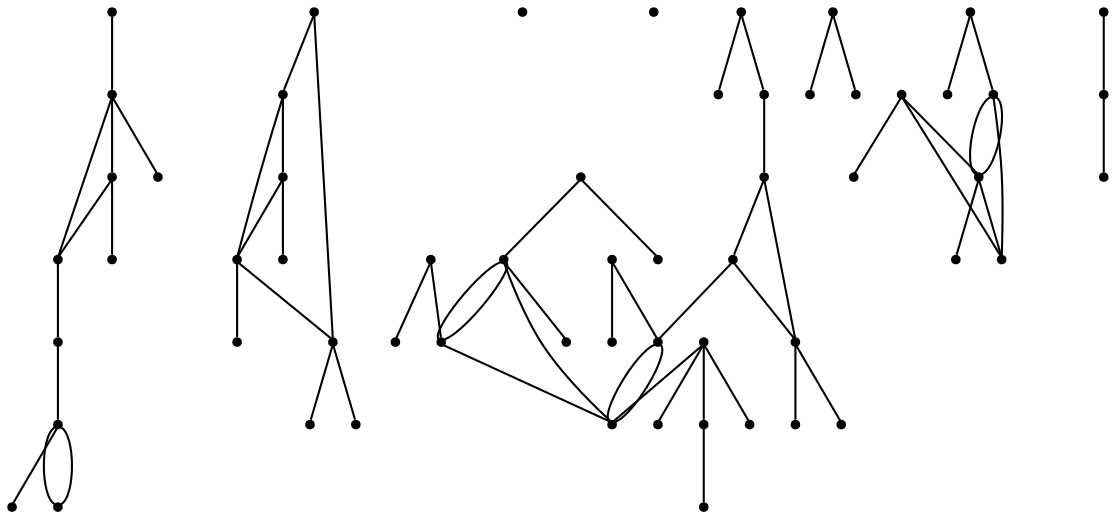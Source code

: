 graph {
  node [shape=point,comment="{\"directed\":false,\"doi\":\"10.1007/3-540-44541-2_5\",\"figure\":\"? (13)\"}"]

  v0 [pos="1320.14586130778,1221.9230603444053"]
  v1 [pos="1305.275026957194,1221.9230603444053"]
  v2 [pos="1305.275026957194,1236.7962835840435"]
  v3 [pos="1290.4041926066081,1221.9230603444053"]
  v4 [pos="1290.4041926066081,1445.0047487516802"]
  v5 [pos="1275.537427266439,1504.4934448691579"]
  v6 [pos="1260.666592915853,1489.624418470595"]
  v7 [pos="1245.795758565267,1489.624418470595"]
  v8 [pos="1245.795758565267,1504.4934448691579"]
  v9 [pos="1245.795758565267,1474.7511952309567"]
  v10 [pos="1245.795758565267,1519.3666681087961"]
  v11 [pos="1230.9249242146811,1489.624418470595"]
  v12 [pos="1216.0582860310874,1445.0047487516802"]
  v13 [pos="1216.0582860310874,1504.4934448691579"]
  v14 [pos="1216.0582860310874,1459.8779719913184"]
  v15 [pos="1201.1874516805015,1504.4934448691579"]
  v16 [pos="1201.1874516805015,1266.54273006332"]
  v17 [pos="1201.1874516805015,1385.5160526342024"]
  v18 [pos="1186.3166173299155,1445.0047487516802"]
  v19 [pos="1186.3166173299155,1207.0540339458423"]
  v20 [pos="1171.4457829793296,1207.0540339458423"]
  v21 [pos="1171.4457829793296,1400.3892758738407"]
  v22 [pos="1171.4457829793296,1415.262499113479"]
  v23 [pos="1171.4457829793296,1430.1357223531172"]
  v24 [pos="1156.5791447957358,1311.1582029411595"]
  v25 [pos="1141.70831044515,1311.1582029411595"]
  v26 [pos="1141.70831044515,1340.9004525793607"]
  v27 [pos="1141.70831044515,1355.773675818999"]
  v28 [pos="1126.837476094564,1326.0314261807978"]
  v29 [pos="1111.966641743978,1326.0314261807978"]
  v30 [pos="1097.1000035603843,1311.1582029411595"]
  v31 [pos="1097.1000035603843,1326.0314261807978"]
  v32 [pos="1097.1000035603843,1296.2849797015213"]
  v33 [pos="1082.2291692097983,1311.1582029411595"]
  v34 [pos="1082.2291692097983,1340.9004525793607"]
  v35 [pos="1067.3583348592124,1266.54273006332"]
  v36 [pos="1067.3583348592124,1340.9004525793607"]
  v37 [pos="1067.3583348592124,1236.7962835840435"]
  v38 [pos="1052.4916966756186,1236.7962835840435"]
  v39 [pos="1052.4916966756186,1266.54273006332"]
  v40 [pos="1052.4916966756186,1340.9004525793607"]
  v41 [pos="1052.4916966756186,1207.0540339458423"]
  v42 [pos="1052.4916966756186,1221.9230603444053"]
  v43 [pos="1052.4916966756186,1311.1582029411595"]
  v44 [pos="1052.4916966756186,1355.773675818999"]
  v45 [pos="1037.6208623250327,1236.7962835840435"]
  v46 [pos="1037.6208623250327,1251.6695068236818"]
  v47 [pos="1022.7500279744467,1236.7962835840435"]
  v48 [pos="1007.8791936238608,1236.7962835840435"]
  v49 [pos="1007.8791936238608,1385.5160526342024"]
  v50 [pos="993.0124282836914,1266.54273006332"]
  v51 [pos="993.0124282836914,1340.9004525793607"]
  v52 [pos="993.0124282836914,1385.5160526342024"]
  v53 [pos="993.0124282836914,1207.0540339458423"]
  v54 [pos="993.0124282836914,1281.411756461883"]
  v55 [pos="993.0124282836914,1296.2849797015213"]
  v56 [pos="978.1415939331055,1266.54273006332"]
  v57 [pos="978.1415939331055,1385.5160526342024"]
  v58 [pos="978.1415939331055,1445.0047487516802"]

  v58 -- v18 [id="-2",pos="978.1415939331055,1445.0047487516802 1180.3082784016929,1445.0048123401814 1180.3082784016929,1445.0048123401814 1180.3082784016929,1445.0048123401814 1186.3166173299155,1445.0047487516802 1186.3166173299155,1445.0047487516802 1186.3166173299155,1445.0047487516802"]
  v57 -- v52 [id="-3",pos="978.1415939331055,1385.5160526342024 987.0042165120443,1385.5159890457014 987.0042165120443,1385.5159890457014 987.0042165120443,1385.5159890457014 985.6708526611329,1385.5159890457014 985.6708526611329,1385.5159890457014 985.6708526611329,1385.5159890457014 984.2957814534506,1387.8496870375384 984.2957814534506,1387.8496870375384 984.2957814534506,1387.8496870375384 993.0124282836914,1385.5160526342024 993.0124282836914,1385.5160526342024 993.0124282836914,1385.5160526342024"]
  v50 -- v54 [id="-7",pos="993.0124282836914,1266.54273006332 993.0124918619792,1275.402579515654 993.0124918619792,1275.402579515654 993.0124918619792,1275.402579515654 993.0124282836914,1281.411756461883 993.0124282836914,1281.411756461883 993.0124282836914,1281.411756461883"]
  v50 -- v53 [id="-8",pos="993.0124282836914,1266.54273006332 995.3416188557943,1257.8246829685281 995.3416188557943,1257.8246829685281 995.3416188557943,1257.8246829685281 990.679168701172,1257.8246829685281 990.679168701172,1257.8246829685281 990.679168701172,1257.8246829685281 995.3416188557943,1257.8246829685281 995.3416188557943,1257.8246829685281 995.3416188557943,1257.8246829685281 993.0124282836914,1207.0540339458423 993.0124282836914,1207.0540339458423 993.0124282836914,1207.0540339458423"]
  v52 -- v49 [id="-9",pos="993.0124282836914,1385.5160526342024 1001.7250061035157,1387.8496870375384 1001.7250061035157,1387.8496870375384 1001.7250061035157,1387.8496870375384 1001.7250061035157,1387.8496870375384 1001.7250061035157,1387.8496870375384 1001.7250061035157,1387.8496870375384 1001.7250061035157,1383.1864878949393 1001.7250061035157,1383.1864878949393 1001.7250061035157,1383.1864878949393 1007.8791936238608,1385.5160526342024 1007.8791936238608,1385.5160526342024 1007.8791936238608,1385.5160526342024"]
  v50 -- v56 [id="-12",pos="993.0124282836914,1266.54273006332 984.2957814534506,1264.2090956599839 984.2957814534506,1264.2090956599839 984.2957814534506,1264.2090956599839 984.2957814534506,1264.2090956599839 984.2957814534506,1264.2090956599839 984.2957814534506,1264.2090956599839 984.2957814534506,1268.872294802583 984.2957814534506,1268.872294802583 984.2957814534506,1268.872294802583 978.1415939331055,1266.54273006332 978.1415939331055,1266.54273006332 978.1415939331055,1266.54273006332"]
  v45 -- v38 [id="-13",pos="1037.6208623250327,1236.7962835840435 1046.3333129882812,1239.1300451643817 1046.3333129882812,1239.1300451643817 1046.3333129882812,1239.1300451643817 1046.3333129882812,1234.4626491807076 1046.3333129882812,1234.4626491807076 1046.3333129882812,1234.4626491807076 1046.3333129882812,1239.1300451643817 1046.3333129882812,1239.1300451643817 1046.3333129882812,1239.1300451643817 1052.4916966756186,1236.7962835840435 1052.4916966756186,1236.7962835840435 1052.4916966756186,1236.7962835840435"]
  v45 -- v46 [id="-14",pos="1037.6208623250327,1236.7962835840435 1035.2874755859375,1245.5143306788354 1035.2874755859375,1245.5143306788354 1035.2874755859375,1245.5143306788354 1039.9541219075522,1245.5143306788354 1039.9541219075522,1245.5143306788354 1039.9541219075522,1245.5143306788354 1035.2874755859375,1245.5143306788354 1035.2874755859375,1245.5143306788354 1035.2874755859375,1245.5143306788354 1037.6208623250327,1251.6695068236818 1037.6208623250327,1251.6695068236818 1037.6208623250327,1251.6695068236818"]
  v40 -- v51 [id="-15",pos="1052.4916966756186,1340.9004525793607 1043.7750498453777,1338.5668181760248 1043.7750498453777,1338.5668181760248 1043.7750498453777,1338.5668181760248 1043.7750498453777,1343.234214159699 1043.7750498453777,1343.234214159699 1043.7750498453777,1343.234214159699 1043.7750498453777,1338.5668181760248 1043.7750498453777,1338.5668181760248 1043.7750498453777,1338.5668181760248 993.0124282836914,1340.9004525793607 993.0124282836914,1340.9004525793607 993.0124282836914,1340.9004525793607"]
  v1 -- v2 [id="-16",pos="1305.275026957194,1221.9230603444053 1302.941640218099,1230.6411074391972 1302.941640218099,1230.6411074391972 1302.941640218099,1230.6411074391972 1307.6082865397136,1230.6411074391972 1307.6082865397136,1230.6411074391972 1307.6082865397136,1230.6411074391972 1302.941640218099,1230.6411074391972 1302.941640218099,1230.6411074391972 1302.941640218099,1230.6411074391972 1305.275026957194,1236.7962835840435 1305.275026957194,1236.7962835840435 1305.275026957194,1236.7962835840435"]
  v43 -- v39 [id="-18",pos="1052.4916966756186,1311.1582029411595 1054.8208872477214,1302.4401558463676 1054.8208872477214,1302.4401558463676 1054.8208872477214,1302.4401558463676 1050.1583099365234,1302.4401558463676 1050.1583099365234,1302.4401558463676 1050.1583099365234,1302.4401558463676 1054.8208872477214,1302.4401558463676 1054.8208872477214,1302.4401558463676 1054.8208872477214,1302.4401558463676 1052.4916966756186,1266.54273006332 1052.4916966756186,1266.54273006332 1052.4916966756186,1266.54273006332"]
  v43 -- v40 [id="-19",pos="1052.4916966756186,1311.1582029411595 1050.1583099365234,1319.8721803718784 1050.1583099365234,1319.8721803718784 1050.1583099365234,1319.8721803718784 1050.1583099365234,1319.8721803718784 1050.1583099365234,1319.8721803718784 1050.1583099365234,1319.8721803718784 1054.8208872477214,1319.8721803718784 1054.8208872477214,1319.8721803718784 1054.8208872477214,1319.8721803718784 1052.4916966756186,1340.9004525793607 1052.4916966756186,1340.9004525793607 1052.4916966756186,1340.9004525793607"]
  v42 -- v41 [id="-21",pos="1052.4916966756186,1221.9230603444053 1054.8208872477214,1213.2092100906887 1054.8208872477214,1213.2092100906887 1054.8208872477214,1213.2092100906887 1050.1583099365234,1213.2092100906887 1050.1583099365234,1213.2092100906887 1050.1583099365234,1213.2092100906887 1054.8208872477214,1213.2092100906887 1054.8208872477214,1213.2092100906887 1054.8208872477214,1213.2092100906887 1052.4916966756186,1207.0540339458423 1052.4916966756186,1207.0540339458423 1052.4916966756186,1207.0540339458423"]
  v38 -- v37 [id="-23",pos="1052.4916966756186,1236.7962835840435 1061.2041473388672,1239.1300451643817 1061.2041473388672,1239.1300451643817 1061.2041473388672,1239.1300451643817 1061.2041473388672,1234.4626491807076 1061.2041473388672,1234.4626491807076 1061.2041473388672,1234.4626491807076 1061.2041473388672,1239.1300451643817 1061.2041473388672,1239.1300451643817 1061.2041473388672,1239.1300451643817 1067.3583348592124,1236.7962835840435 1067.3583348592124,1236.7962835840435 1067.3583348592124,1236.7962835840435"]
  v35 -- v39 [id="-25",pos="1067.3583348592124,1266.54273006332 1058.495839436849,1266.542793651821 1058.495839436849,1266.542793651821 1058.495839436849,1266.542793651821 1059.8292032877605,1266.542793651821 1059.8292032877605,1266.542793651821 1059.8292032877605,1266.542793651821 1061.2041473388672,1264.2090956599839 1061.2041473388672,1264.2090956599839 1061.2041473388672,1264.2090956599839 1052.4916966756186,1266.54273006332 1052.4916966756186,1266.54273006332 1052.4916966756186,1266.54273006332"]
  v35 -- v20 [id="-30",pos="1067.3583348592124,1266.54273006332 1076.0749816894531,1268.872294802583 1076.0749816894531,1268.872294802583 1076.0749816894531,1268.872294802583 1076.0749816894531,1264.2090956599839 1076.0749816894531,1264.2090956599839 1076.0749816894531,1264.2090956599839 1076.0749816894531,1268.872294802583 1076.0749816894531,1268.872294802583 1076.0749816894531,1268.872294802583 1169.6083068847656,1266.542793651821 1169.6083068847656,1266.542793651821 1169.6083068847656,1266.542793651821 1171.4458465576172,1213.0633380690736 1171.4458465576172,1213.0633380690736 1171.4458465576172,1213.0633380690736 1171.4457829793296,1207.0540339458423 1171.4457829793296,1207.0540339458423 1171.4457829793296,1207.0540339458423"]
  v36 -- v43 [id="-34",pos="1067.3583348592124,1340.9004525793607 1065.0249481201172,1349.6186268511549 1065.0249481201172,1349.6186268511549 1065.0249481201172,1349.6186268511549 1065.0249481201172,1349.6186268511549 1065.0249481201172,1349.6186268511549 1065.0249481201172,1349.6186268511549 1069.6917215983074,1349.6186268511549 1069.6917215983074,1349.6186268511549 1069.6917215983074,1349.6186268511549 1067.3582712809246,1370.6469626471383 1067.3582712809246,1370.6469626471383 1067.3582712809246,1370.6469626471383 978.1416575113933,1370.6469626471383 978.1416575113933,1370.6469626471383 978.1416575113933,1370.6469626471383 978.1416575113933,1311.1582665296605 978.1416575113933,1311.1582665296605 978.1416575113933,1311.1582665296605 1052.4916966756186,1311.1582029411595 1052.4916966756186,1311.1582029411595 1052.4916966756186,1311.1582029411595"]
  v30 -- v33 [id="-39",pos="1097.1000035603843,1311.1582029411595 1088.3833567301433,1308.8245685378236 1088.3833567301433,1308.8245685378236 1088.3833567301433,1308.8245685378236 1088.3833567301433,1308.8245685378236 1088.3833567301433,1308.8245685378236 1088.3833567301433,1308.8245685378236 1088.3833567301433,1313.4919645214977 1088.3833567301433,1313.4919645214977 1088.3833567301433,1313.4919645214977 1082.2291692097983,1311.1582029411595 1082.2291692097983,1311.1582029411595 1082.2291692097983,1311.1582029411595"]
  v26 -- v34 [id="-41",pos="1141.70831044515,1340.9004525793607 1088.237508138021,1340.900516167862 1088.237508138021,1340.900516167862 1088.237508138021,1340.900516167862 1089.5708719889324,1340.900516167862 1089.5708719889324,1340.900516167862 1089.5708719889324,1340.900516167862 1090.945816040039,1338.5668181760248 1090.945816040039,1338.5668181760248 1090.945816040039,1338.5668181760248 1082.2291692097983,1340.9004525793607 1082.2291692097983,1340.9004525793607 1082.2291692097983,1340.9004525793607"]
  v25 -- v30 [id="-42",pos="1141.70831044515,1311.1582029411595 1132.991663614909,1308.8245685378236 1132.991663614909,1308.8245685378236 1132.991663614909,1308.8245685378236 1132.991663614909,1308.8245685378236 1132.991663614909,1308.8245685378236 1132.991663614909,1308.8245685378236 1132.991663614909,1313.4919645214977 1132.991663614909,1313.4919645214977 1132.991663614909,1313.4919645214977 1097.1000035603843,1311.1582029411595 1097.1000035603843,1311.1582029411595 1097.1000035603843,1311.1582029411595"]
  v26 -- v27 [id="-43",pos="1141.70831044515,1340.9004525793607 1139.3750508626304,1349.6186268511549 1139.3750508626304,1349.6186268511549 1139.3750508626304,1349.6186268511549 1139.3750508626304,1349.6186268511549 1139.3750508626304,1349.6186268511549 1139.3750508626304,1349.6186268511549 1144.0416971842449,1349.6186268511549 1144.0416971842449,1349.6186268511549 1144.0416971842449,1349.6186268511549 1141.70831044515,1355.773675818999 1141.70831044515,1355.773675818999 1141.70831044515,1355.773675818999"]
  v47 -- v45 [id="-46",pos="1022.7500279744467,1236.7962835840435 1031.4666748046875,1239.1300451643817 1031.4666748046875,1239.1300451643817 1031.4666748046875,1239.1300451643817 1031.4666748046875,1239.1300451643817 1031.4666748046875,1239.1300451643817 1031.4666748046875,1239.1300451643817 1031.4666748046875,1234.4626491807076 1031.4666748046875,1234.4626491807076 1031.4666748046875,1234.4626491807076 1037.6208623250327,1236.7962835840435 1037.6208623250327,1236.7962835840435 1037.6208623250327,1236.7962835840435"]
  v47 -- v48 [id="-47",pos="1022.7500279744467,1236.7962835840435 1014.0333811442058,1234.4626491807076 1014.0333811442058,1234.4626491807076 1014.0333811442058,1234.4626491807076 1014.0333811442058,1239.1300451643817 1014.0333811442058,1239.1300451643817 1014.0333811442058,1239.1300451643817 1014.0333811442058,1234.4626491807076 1014.0333811442058,1234.4626491807076 1014.0333811442058,1234.4626491807076 1007.8791936238608,1236.7962835840435 1007.8791936238608,1236.7962835840435 1007.8791936238608,1236.7962835840435"]
  v22 -- v23 [id="-48",pos="1171.4457829793296,1415.262499113479 1169.1167195638022,1423.9805462082709 1169.1167195638022,1423.9805462082709 1169.1167195638022,1423.9805462082709 1173.7791697184246,1423.9805462082709 1173.7791697184246,1423.9805462082709 1173.7791697184246,1423.9805462082709 1169.1167195638022,1423.9805462082709 1169.1167195638022,1423.9805462082709 1169.1167195638022,1423.9805462082709 1171.4457829793296,1430.1357223531172 1171.4457829793296,1430.1357223531172 1171.4457829793296,1430.1357223531172"]
  v29 -- v28 [id="-53",pos="1111.966641743978,1326.0314261807978 1120.6832885742188,1328.3609909200607 1120.6832885742188,1328.3609909200607 1120.6832885742188,1328.3609909200607 1120.6832885742188,1323.6977917774616 1120.6832885742188,1323.6977917774616 1120.6832885742188,1323.6977917774616 1120.6832885742188,1328.3609909200607 1120.6832885742188,1328.3609909200607 1120.6832885742188,1328.3609909200607 1126.837476094564,1326.0314261807978 1126.837476094564,1326.0314261807978 1126.837476094564,1326.0314261807978"]
  v18 -- v4 [id="-54",pos="1186.3166173299155,1445.0047487516802 1186.3166809082031,1549.1131781765737 1186.3166809082031,1549.1131781765737 1186.3166809082031,1549.1131781765737 1290.4041290283203,1549.1131781765737 1290.4041290283203,1549.1131781765737 1290.4041290283203,1549.1131781765737 1290.4041290283203,1451.0140528749114 1290.4041290283203,1451.0140528749114 1290.4041290283203,1451.0140528749114 1290.4041926066081,1445.0047487516802 1290.4041926066081,1445.0047487516802 1290.4041926066081,1445.0047487516802"]
  v18 -- v12 [id="-58",pos="1186.3166173299155,1445.0047487516802 1210.0499471028647,1445.0048123401814 1210.0499471028647,1445.0048123401814 1210.0499471028647,1445.0048123401814 1216.0582860310874,1445.0047487516802 1216.0582860310874,1445.0047487516802 1216.0582860310874,1445.0047487516802"]
  v18 -- v17 [id="-60",pos="1186.3166173299155,1445.0047487516802 1188.6500040690105,1436.2908984979636 1188.6500040690105,1436.2908984979636 1188.6500040690105,1436.2908984979636 1183.983357747396,1436.2908984979636 1183.983357747396,1436.2908984979636 1183.983357747396,1436.2908984979636 1188.6500040690105,1436.2908984979636 1188.6500040690105,1436.2908984979636 1188.6500040690105,1436.2908984979636 1186.3166809082031,1387.3580207467242 1186.3166809082031,1387.3580207467242 1186.3166809082031,1387.3580207467242 1195.1791127522788,1385.5159890457014 1195.1791127522788,1385.5159890457014 1195.1791127522788,1385.5159890457014 1193.8458760579429,1385.5159890457014 1193.8458760579429,1385.5159890457014 1193.8458760579429,1385.5159890457014 1192.4708048502605,1387.8496870375384 1192.4708048502605,1387.8496870375384 1192.4708048502605,1387.8496870375384 1201.1874516805015,1385.5160526342024 1201.1874516805015,1385.5160526342024 1201.1874516805015,1385.5160526342024"]
  v13 -- v15 [id="-61",pos="1216.0582860310874,1504.4934448691579 1207.3416392008464,1502.159810465822 1207.3416392008464,1502.159810465822 1207.3416392008464,1502.159810465822 1207.3416392008464,1506.8272064494963 1207.3416392008464,1506.8272064494963 1207.3416392008464,1506.8272064494963 1207.3416392008464,1502.159810465822 1207.3416392008464,1502.159810465822 1207.3416392008464,1502.159810465822 1201.1874516805015,1504.4934448691579 1201.1874516805015,1504.4934448691579 1201.1874516805015,1504.4934448691579"]
  v12 -- v14 [id="-63",pos="1216.0582860310874,1445.0047487516802 1216.058349609375,1453.8686678680872 1216.058349609375,1453.8686678680872 1216.058349609375,1453.8686678680872 1216.0582860310874,1459.8779719913184 1216.0582860310874,1459.8779719913184 1216.0582860310874,1459.8779719913184"]
  v13 -- v8 [id="-64",pos="1216.0582860310874,1504.4934448691579 1224.7708638509116,1506.8272064494963 1224.7708638509116,1506.8272064494963 1224.7708638509116,1506.8272064494963 1224.7708638509116,1502.159810465822 1224.7708638509116,1502.159810465822 1224.7708638509116,1502.159810465822 1224.7708638509116,1506.8272064494963 1224.7708638509116,1506.8272064494963 1224.7708638509116,1506.8272064494963 1245.795758565267,1504.4934448691579 1245.795758565267,1504.4934448691579 1245.795758565267,1504.4934448691579"]
  v11 -- v5 [id="-66",pos="1230.9249242146811,1489.624418470595 1233.2583109537761,1480.906371375803 1233.2583109537761,1480.906371375803 1233.2583109537761,1480.906371375803 1228.5916646321616,1480.906371375803 1228.5916646321616,1480.906371375803 1228.5916646321616,1480.906371375803 1233.2583109537761,1480.906371375803 1233.2583109537761,1480.906371375803 1233.2583109537761,1480.906371375803 1230.9249877929688,1459.8780355798197 1230.9249877929688,1459.8780355798197 1230.9249877929688,1459.8780355798197 1275.5374908447266,1459.8780355798197 1275.5374908447266,1459.8780355798197 1275.5374908447266,1459.8780355798197 1275.537427266439,1504.4934448691579 1275.537427266439,1504.4934448691579 1275.537427266439,1504.4934448691579"]
  v11 -- v7 [id="-67",pos="1230.9249242146811,1489.624418470595 1239.6416982014975,1491.953983209858 1239.6416982014975,1491.953983209858 1239.6416982014975,1491.953983209858 1239.6416982014975,1487.2906568902567 1239.6416982014975,1487.2906568902567 1239.6416982014975,1487.2906568902567 1239.6416982014975,1491.953983209858 1239.6416982014975,1491.953983209858 1239.6416982014975,1491.953983209858 1245.795758565267,1489.624418470595 1245.795758565267,1489.624418470595 1245.795758565267,1489.624418470595"]
  v12 -- v4 [id="-69",pos="1216.0582860310874,1445.0047487516802 1224.7708638509116,1447.3385103320186 1224.7708638509116,1447.3385103320186 1224.7708638509116,1447.3385103320186 1224.7708638509116,1442.675184012417 1224.7708638509116,1442.675184012417 1224.7708638509116,1442.675184012417 1224.7708638509116,1447.3385103320186 1224.7708638509116,1447.3385103320186 1224.7708638509116,1447.3385103320186 1290.4041926066081,1445.0047487516802 1290.4041926066081,1445.0047487516802 1290.4041926066081,1445.0047487516802"]
  v8 -- v7 [id="-70",pos="1245.795758565267,1504.4934448691579 1248.129145304362,1495.7795946154413 1248.129145304362,1495.7795946154413 1248.129145304362,1495.7795946154413 1243.4624989827475,1495.7795946154413 1243.4624989827475,1495.7795946154413 1243.4624989827475,1495.7795946154413 1248.129145304362,1495.7795946154413 1248.129145304362,1495.7795946154413 1248.129145304362,1495.7795946154413 1245.795758565267,1489.624418470595 1245.795758565267,1489.624418470595 1245.795758565267,1489.624418470595"]
  v7 -- v9 [id="-71",pos="1245.795758565267,1489.624418470595 1248.129145304362,1480.906371375803 1248.129145304362,1480.906371375803 1248.129145304362,1480.906371375803 1248.129145304362,1480.906371375803 1248.129145304362,1480.906371375803 1248.129145304362,1480.906371375803 1243.4624989827475,1480.906371375803 1243.4624989827475,1480.906371375803 1243.4624989827475,1480.906371375803 1245.795758565267,1474.7511952309567 1245.795758565267,1474.7511952309567 1245.795758565267,1474.7511952309567"]
  v8 -- v5 [id="-72",pos="1245.795758565267,1504.4934448691579 1269.5292154947917,1504.4935084576591 1269.5292154947917,1504.4935084576591 1269.5292154947917,1504.4935084576591 1275.537427266439,1504.4934448691579 1275.537427266439,1504.4934448691579 1275.537427266439,1504.4934448691579"]
  v7 -- v6 [id="-73",pos="1245.795758565267,1489.624418470595 1254.5125325520835,1491.953983209858 1254.5125325520835,1491.953983209858 1254.5125325520835,1491.953983209858 1254.5125325520835,1491.953983209858 1254.5125325520835,1491.953983209858 1254.5125325520835,1491.953983209858 1254.5125325520835,1487.2906568902567 1254.5125325520835,1487.2906568902567 1254.5125325520835,1487.2906568902567 1260.666592915853,1489.624418470595 1260.666592915853,1489.624418470595 1260.666592915853,1489.624418470595"]
  v8 -- v10 [id="-74",pos="1245.795758565267,1504.4934448691579 1243.4624989827475,1513.2114919639498 1243.4624989827475,1513.2114919639498 1243.4624989827475,1513.2114919639498 1248.129145304362,1513.2114919639498 1248.129145304362,1513.2114919639498 1248.129145304362,1513.2114919639498 1243.4624989827475,1513.2114919639498 1243.4624989827475,1513.2114919639498 1243.4624989827475,1513.2114919639498 1245.795758565267,1519.3666681087961 1245.795758565267,1519.3666681087961 1245.795758565267,1519.3666681087961"]
  v5 -- v13 [id="-76",pos="1275.537427266439,1504.4934448691579 1273.2041676839194,1513.2114919639498 1273.2041676839194,1513.2114919639498 1273.2041676839194,1513.2114919639498 1277.8666178385417,1513.2114919639498 1277.8666178385417,1513.2114919639498 1277.8666178385417,1513.2114919639498 1273.2041676839194,1513.2114919639498 1273.2041676839194,1513.2114919639498 1273.2041676839194,1513.2114919639498 1275.5374908447266,1534.2399549369356 1275.5374908447266,1534.2399549369356 1275.5374908447266,1534.2399549369356 1216.058349609375,1534.2399549369356 1216.058349609375,1534.2399549369356 1216.058349609375,1534.2399549369356 1216.0582860310874,1504.4934448691579 1216.0582860310874,1504.4934448691579 1216.0582860310874,1504.4934448691579"]
  v4 -- v3 [id="-78",pos="1290.4041926066081,1445.0047487516802 1290.4041290283203,1227.9323644676365 1290.4041290283203,1227.9323644676365 1290.4041290283203,1227.9323644676365 1290.4041290283203,1229.2659425135441 1290.4041290283203,1229.2659425135441 1290.4041290283203,1229.2659425135441 1292.7374521891277,1230.6411074391972 1292.7374521891277,1230.6411074391972 1292.7374521891277,1230.6411074391972 1290.4041926066081,1221.9230603444053 1290.4041926066081,1221.9230603444053 1290.4041926066081,1221.9230603444053"]
  v1 -- v0 [id="-4",pos="1305.275026957194,1221.9230603444053 1320.14586130778,1221.9230603444053 1320.14586130778,1221.9230603444053 1320.14586130778,1221.9230603444053"]
  v50 -- v46 [id="-10",pos="993.0124282836914,1266.54273006332 1046.483357747396,1266.542793651821 1046.483357747396,1266.542793651821 1046.483357747396,1266.542793651821 1045.1499938964844,1266.542793651821 1045.1499938964844,1266.542793651821 1045.1499938964844,1266.542793651821 1037.6208623250327,1251.6695068236818 1037.6208623250327,1251.6695068236818 1037.6208623250327,1251.6695068236818"]
  v38 -- v45 [id="-20",pos="1052.4916966756186,1236.7962835840435 1052.4916330973308,1227.9323644676365 1052.4916330973308,1227.9323644676365 1052.4916330973308,1227.9323644676365 1052.4916330973308,1229.2659425135441 1052.4916330973308,1229.2659425135441 1052.4916330973308,1229.2659425135441 1037.6208623250327,1236.7962835840435 1037.6208623250327,1236.7962835840435 1037.6208623250327,1236.7962835840435"]
  v39 -- v46 [id="-22",pos="1052.4916966756186,1266.54273006332 1052.4916330973308,1242.8055877072748 1052.4916330973308,1242.8055877072748 1052.4916330973308,1242.8055877072748 1052.4916330973308,1244.1391657531822 1052.4916330973308,1244.1391657531822 1052.4916330973308,1244.1391657531822 1037.6208623250327,1251.6695068236818 1037.6208623250327,1251.6695068236818 1037.6208623250327,1251.6695068236818"]
  v36 -- v40 [id="-26",pos="1067.3583348592124,1340.9004525793607 1052.4916966756186,1340.9004525793607 1052.4916966756186,1340.9004525793607 1052.4916966756186,1340.9004525793607"]
  v38 -- v46 [id="-27",pos="1052.4916966756186,1236.7962835840435 1037.6208623250327,1251.6695068236818 1037.6208623250327,1251.6695068236818 1037.6208623250327,1251.6695068236818"]
  v42 -- v38 [id="-28",pos="1052.4916966756186,1221.9230603444053 1052.4916966756186,1236.7962835840435 1052.4916966756186,1236.7962835840435 1052.4916966756186,1236.7962835840435"]
  v34 -- v36 [id="-31",pos="1082.2291692097983,1340.9004525793607 1067.3583348592124,1340.9004525793607 1067.3583348592124,1340.9004525793607 1067.3583348592124,1340.9004525793607"]
  v40 -- v44 [id="-32",pos="1052.4916966756186,1340.9004525793607 1052.4916966756186,1355.773675818999 1052.4916966756186,1355.773675818999 1052.4916966756186,1355.773675818999"]
  v1 -- v2 [id="-33",pos="1305.275026957194,1221.9230603444053 1296.4125315348308,1221.9231239329065 1296.4125315348308,1221.9231239329065 1296.4125315348308,1221.9231239329065 1297.7458953857422,1221.9231239329065 1297.7458953857422,1221.9231239329065 1297.7458953857422,1221.9231239329065 1305.275026957194,1236.7962835840435 1305.275026957194,1236.7962835840435 1305.275026957194,1236.7962835840435"]
  v31 -- v30 [id="-37",pos="1097.1000035603843,1326.0314261807978 1105.9624989827475,1326.0314897692988 1105.9624989827475,1326.0314897692988 1105.9624989827475,1326.0314897692988 1104.629135131836,1326.0314897692988 1104.629135131836,1326.0314897692988 1104.629135131836,1326.0314897692988 1097.1000035603843,1311.1582029411595 1097.1000035603843,1311.1582029411595 1097.1000035603843,1311.1582029411595"]
  v29 -- v31 [id="-38",pos="1111.966641743978,1326.0314261807978 1097.1000035603843,1326.0314261807978 1097.1000035603843,1326.0314261807978 1097.1000035603843,1326.0314261807978"]
  v30 -- v32 [id="-40",pos="1097.1000035603843,1311.1582029411595 1097.1000035603843,1296.2849797015213 1097.1000035603843,1296.2849797015213 1097.1000035603843,1296.2849797015213"]
  v25 -- v33 [id="-44",pos="1141.70831044515,1311.1582029411595 1141.7083740234375,1281.4118200503842 1141.7083740234375,1281.4118200503842 1141.7083740234375,1281.4118200503842 1067.3582712809246,1281.4118200503842 1067.3582712809246,1281.4118200503842 1067.3582712809246,1281.4118200503842 1067.3582712809246,1326.0314897692988 1067.3582712809246,1326.0314897692988 1067.3582712809246,1326.0314897692988 1091.0916646321616,1326.0314897692988 1091.0916646321616,1326.0314897692988 1091.0916646321616,1326.0314897692988 1089.75830078125,1326.0314897692988 1089.75830078125,1326.0314897692988 1089.75830078125,1326.0314897692988 1082.2291692097983,1311.1582029411595 1082.2291692097983,1311.1582029411595 1082.2291692097983,1311.1582029411595"]
  v31 -- v30 [id="-45",pos="1097.1000035603843,1326.0314261807978 1097.1000035603843,1311.1582029411595 1097.1000035603843,1311.1582029411595 1097.1000035603843,1311.1582029411595"]
  v39 -- v46 [id="-51",pos="1052.4916966756186,1266.54273006332 1037.6208623250327,1251.6695068236818 1037.6208623250327,1251.6695068236818 1037.6208623250327,1251.6695068236818"]
  v22 -- v21 [id="-56",pos="1171.4457829793296,1415.262499113479 1171.4457829793296,1400.3892758738407 1171.4457829793296,1400.3892758738407 1171.4457829793296,1400.3892758738407"]
  v25 -- v24 [id="-68",pos="1141.70831044515,1311.1582029411595 1156.5791447957358,1311.1582029411595 1156.5791447957358,1311.1582029411595 1156.5791447957358,1311.1582029411595"]
  v31 -- v33 [id="-75",pos="1097.1000035603843,1326.0314261807978 1082.2291692097983,1311.1582029411595 1082.2291692097983,1311.1582029411595 1082.2291692097983,1311.1582029411595"]
  v3 -- v1 [id="-79",pos="1290.4041926066081,1221.9230603444053 1305.275026957194,1221.9230603444053 1305.275026957194,1221.9230603444053 1305.275026957194,1221.9230603444053"]
  v54 -- v55 [id="-80",pos="993.0124282836914,1281.411756461883 993.0124282836914,1296.2849797015213 993.0124282836914,1296.2849797015213 993.0124282836914,1296.2849797015213"]
}